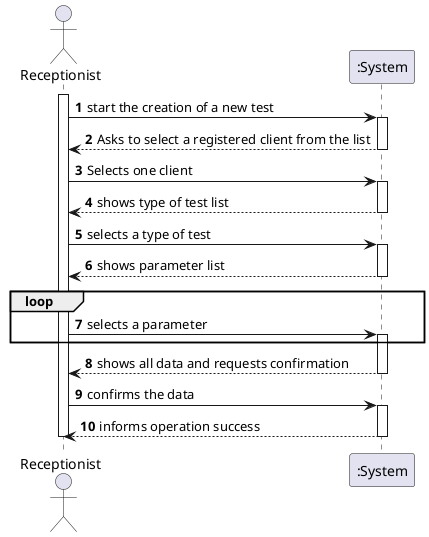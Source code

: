 @startuml
autonumber
actor "Receptionist" as RE

activate RE
RE -> ":System" : start the creation of a new test
activate ":System"
":System" --> RE : Asks to select a registered client from the list
deactivate ":System"
RE -> ":System" : Selects one client
activate ":System"
":System" --> RE : shows type of test list
deactivate ":System"
RE -> ":System" : selects a type of test
activate ":System"
":System" --> RE : shows parameter list
loop
deactivate ":System"
RE -> ":System" : selects a parameter
activate ":System"
end
":System" --> RE : shows all data and requests confirmation
deactivate ":System"
RE -> ":System" : confirms the data
activate ":System"
":System" --> RE : informs operation success
deactivate ":System"

deactivate RE

@enduml